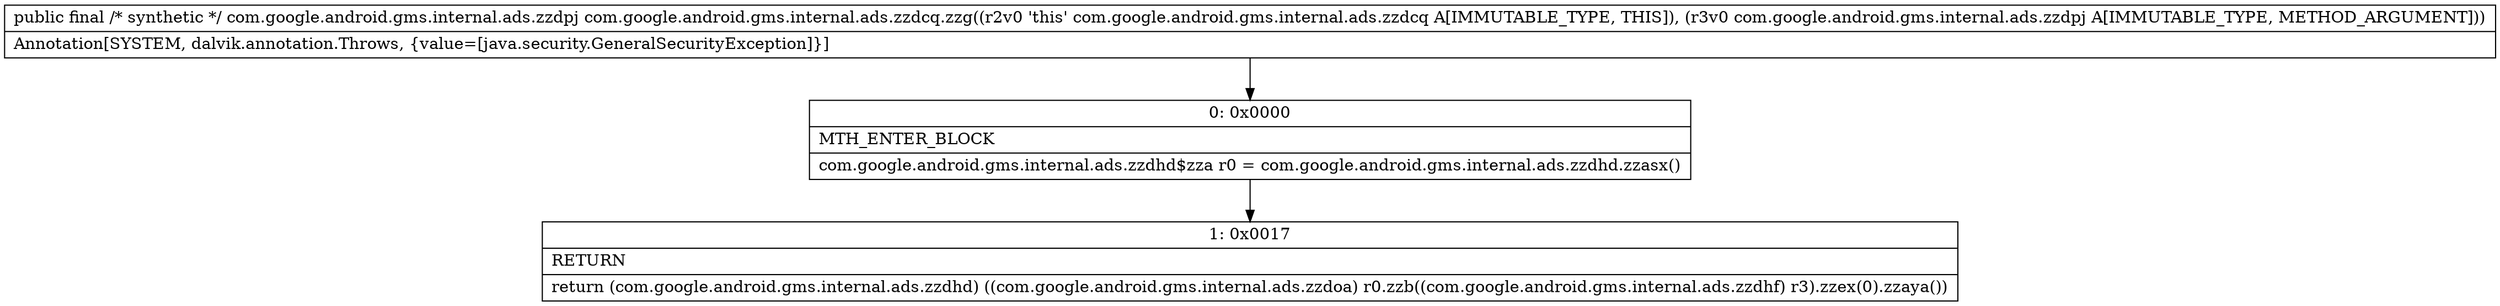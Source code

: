 digraph "CFG forcom.google.android.gms.internal.ads.zzdcq.zzg(Lcom\/google\/android\/gms\/internal\/ads\/zzdpj;)Lcom\/google\/android\/gms\/internal\/ads\/zzdpj;" {
Node_0 [shape=record,label="{0\:\ 0x0000|MTH_ENTER_BLOCK\l|com.google.android.gms.internal.ads.zzdhd$zza r0 = com.google.android.gms.internal.ads.zzdhd.zzasx()\l}"];
Node_1 [shape=record,label="{1\:\ 0x0017|RETURN\l|return (com.google.android.gms.internal.ads.zzdhd) ((com.google.android.gms.internal.ads.zzdoa) r0.zzb((com.google.android.gms.internal.ads.zzdhf) r3).zzex(0).zzaya())\l}"];
MethodNode[shape=record,label="{public final \/* synthetic *\/ com.google.android.gms.internal.ads.zzdpj com.google.android.gms.internal.ads.zzdcq.zzg((r2v0 'this' com.google.android.gms.internal.ads.zzdcq A[IMMUTABLE_TYPE, THIS]), (r3v0 com.google.android.gms.internal.ads.zzdpj A[IMMUTABLE_TYPE, METHOD_ARGUMENT]))  | Annotation[SYSTEM, dalvik.annotation.Throws, \{value=[java.security.GeneralSecurityException]\}]\l}"];
MethodNode -> Node_0;
Node_0 -> Node_1;
}

